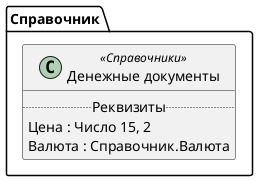 ﻿@startuml ДенежныеДокументы
'!include templates.wsd
'..\include templates.wsd
class Справочник.ДенежныеДокументы as "Денежные документы" <<Справочники>>
{
..Реквизиты..
Цена : Число 15, 2
Валюта : Справочник.Валюта
}
@enduml
